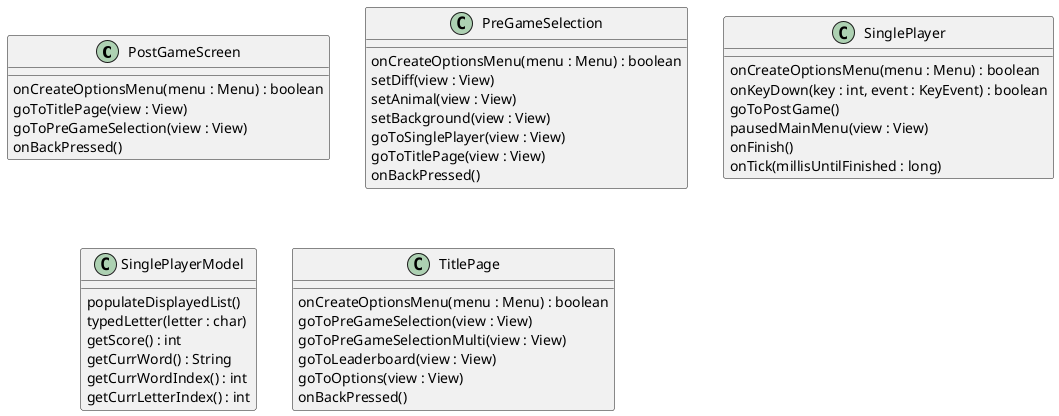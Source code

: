 @startuml

class PostGameScreen {
    onCreateOptionsMenu(menu : Menu) : boolean
    goToTitlePage(view : View)
    goToPreGameSelection(view : View)
    onBackPressed()
}

class PreGameSelection {
    onCreateOptionsMenu(menu : Menu) : boolean
    setDiff(view : View)
    setAnimal(view : View)
    setBackground(view : View)
    goToSinglePlayer(view : View)
    goToTitlePage(view : View)
    onBackPressed()
}

class SinglePlayer {
    onCreateOptionsMenu(menu : Menu) : boolean
    onKeyDown(key : int, event : KeyEvent) : boolean
    goToPostGame()
    pausedMainMenu(view : View)
    onFinish()
    onTick(millisUntilFinished : long)
}

class SinglePlayerModel {
    populateDisplayedList()
    typedLetter(letter : char)
    getScore() : int
    getCurrWord() : String
    getCurrWordIndex() : int
    getCurrLetterIndex() : int
}

class TitlePage {
    onCreateOptionsMenu(menu : Menu) : boolean
    goToPreGameSelection(view : View)
    goToPreGameSelectionMulti(view : View)
    goToLeaderboard(view : View)
    goToOptions(view : View)
    onBackPressed()
}

@enduml
